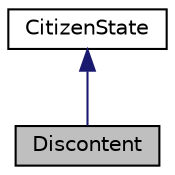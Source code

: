 digraph "Discontent"
{
 // LATEX_PDF_SIZE
  edge [fontname="Helvetica",fontsize="10",labelfontname="Helvetica",labelfontsize="10"];
  node [fontname="Helvetica",fontsize="10",shape=record];
  Node1 [label="Discontent",height=0.2,width=0.4,color="black", fillcolor="grey75", style="filled", fontcolor="black",tooltip="Represents the discontent state of a Citizen."];
  Node2 -> Node1 [dir="back",color="midnightblue",fontsize="10",style="solid"];
  Node2 [label="CitizenState",height=0.2,width=0.4,color="black", fillcolor="white", style="filled",URL="$classCitizenState.html",tooltip="Abstract base class representing the state of a citizen."];
}
